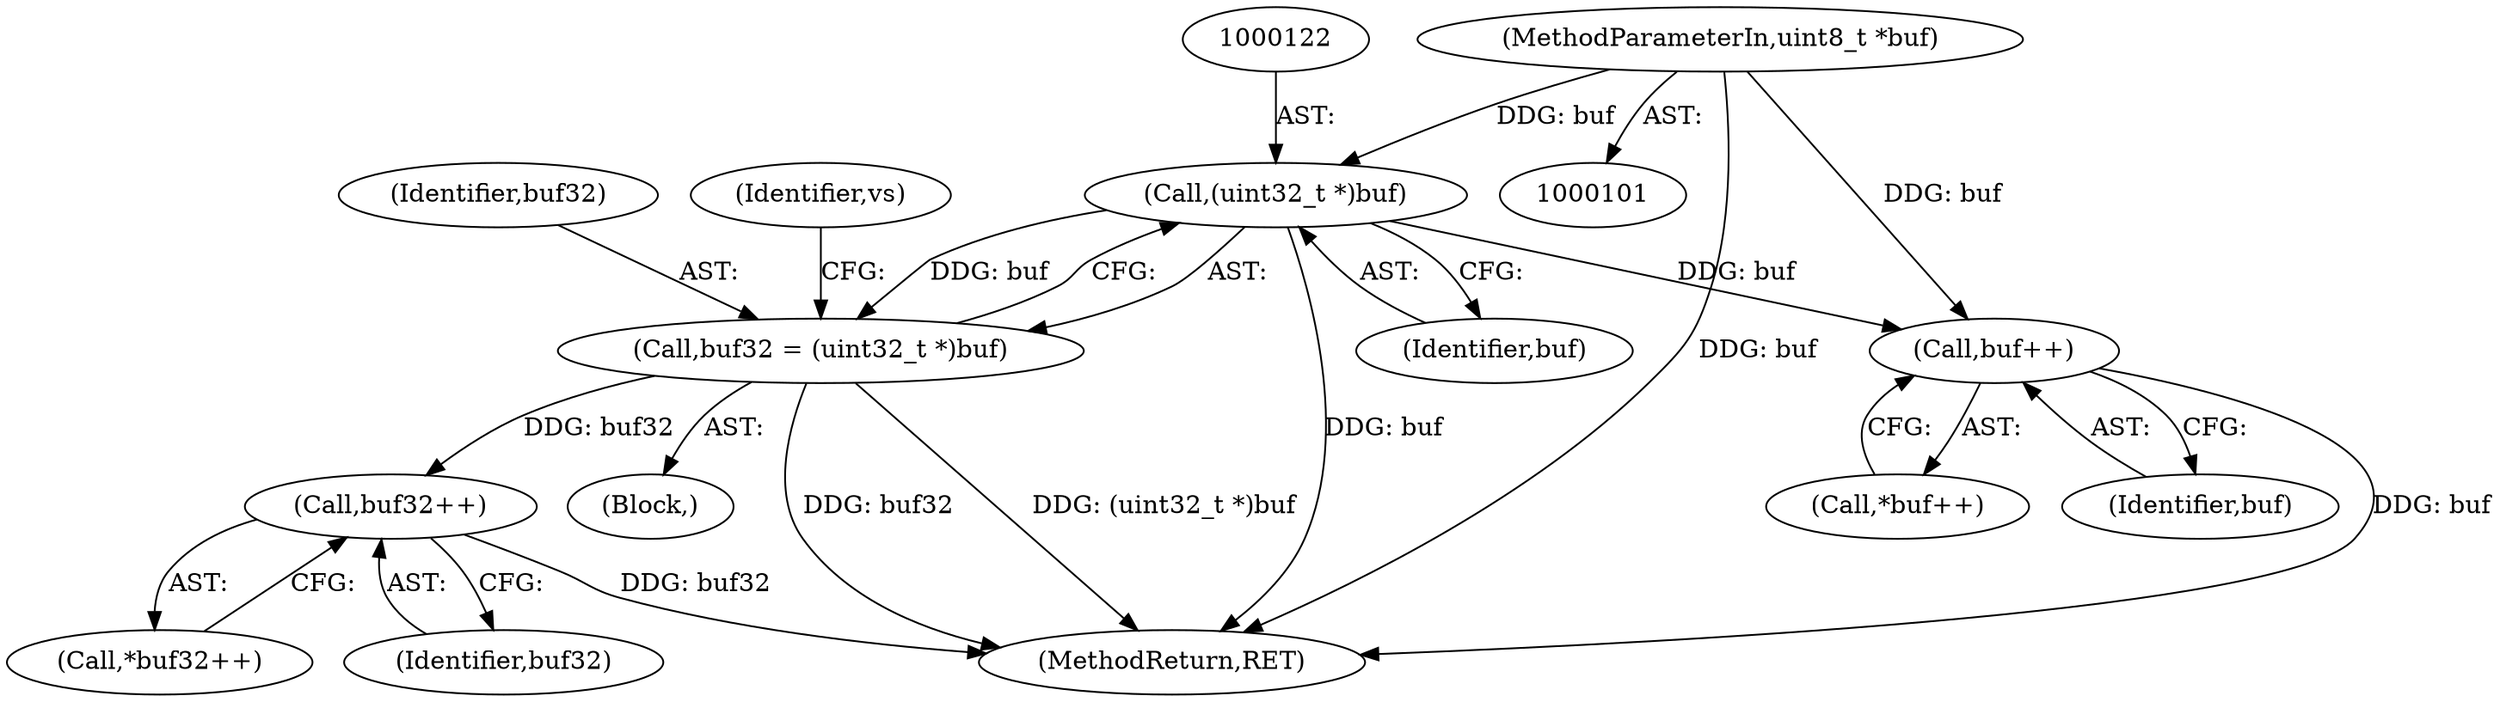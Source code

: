 digraph "0_qemu_9f64916da20eea67121d544698676295bbb105a7_7@pointer" {
"1000103" [label="(MethodParameterIn,uint8_t *buf)"];
"1000121" [label="(Call,(uint32_t *)buf)"];
"1000119" [label="(Call,buf32 = (uint32_t *)buf)"];
"1000258" [label="(Call,buf32++)"];
"1000342" [label="(Call,buf++)"];
"1000120" [label="(Identifier,buf32)"];
"1000343" [label="(Identifier,buf)"];
"1000351" [label="(MethodReturn,RET)"];
"1000128" [label="(Identifier,vs)"];
"1000259" [label="(Identifier,buf32)"];
"1000121" [label="(Call,(uint32_t *)buf)"];
"1000342" [label="(Call,buf++)"];
"1000119" [label="(Call,buf32 = (uint32_t *)buf)"];
"1000258" [label="(Call,buf32++)"];
"1000103" [label="(MethodParameterIn,uint8_t *buf)"];
"1000341" [label="(Call,*buf++)"];
"1000106" [label="(Block,)"];
"1000123" [label="(Identifier,buf)"];
"1000257" [label="(Call,*buf32++)"];
"1000103" -> "1000101"  [label="AST: "];
"1000103" -> "1000351"  [label="DDG: buf"];
"1000103" -> "1000121"  [label="DDG: buf"];
"1000103" -> "1000342"  [label="DDG: buf"];
"1000121" -> "1000119"  [label="AST: "];
"1000121" -> "1000123"  [label="CFG: "];
"1000122" -> "1000121"  [label="AST: "];
"1000123" -> "1000121"  [label="AST: "];
"1000119" -> "1000121"  [label="CFG: "];
"1000121" -> "1000351"  [label="DDG: buf"];
"1000121" -> "1000119"  [label="DDG: buf"];
"1000121" -> "1000342"  [label="DDG: buf"];
"1000119" -> "1000106"  [label="AST: "];
"1000120" -> "1000119"  [label="AST: "];
"1000128" -> "1000119"  [label="CFG: "];
"1000119" -> "1000351"  [label="DDG: (uint32_t *)buf"];
"1000119" -> "1000351"  [label="DDG: buf32"];
"1000119" -> "1000258"  [label="DDG: buf32"];
"1000258" -> "1000257"  [label="AST: "];
"1000258" -> "1000259"  [label="CFG: "];
"1000259" -> "1000258"  [label="AST: "];
"1000257" -> "1000258"  [label="CFG: "];
"1000258" -> "1000351"  [label="DDG: buf32"];
"1000342" -> "1000341"  [label="AST: "];
"1000342" -> "1000343"  [label="CFG: "];
"1000343" -> "1000342"  [label="AST: "];
"1000341" -> "1000342"  [label="CFG: "];
"1000342" -> "1000351"  [label="DDG: buf"];
}
